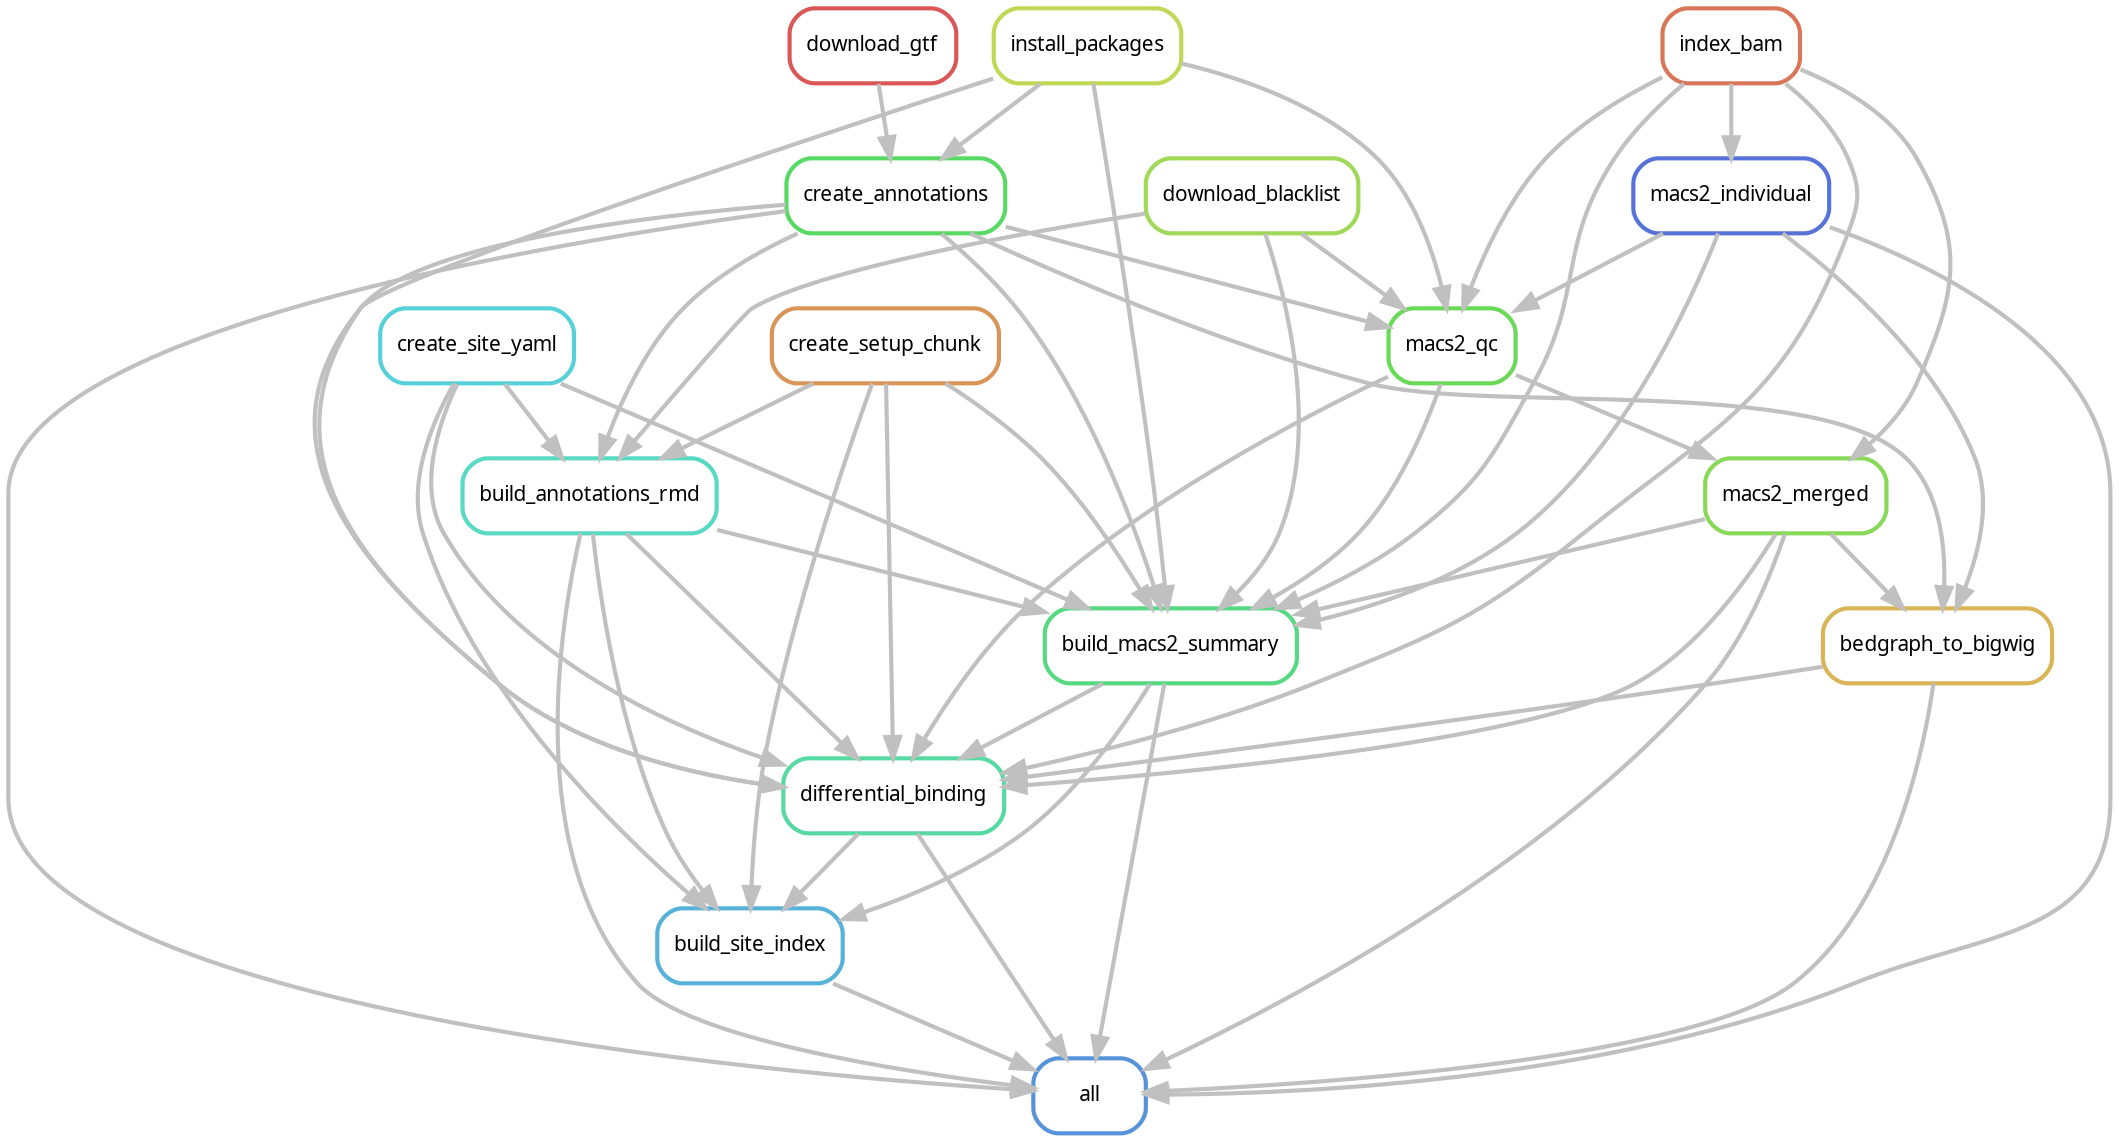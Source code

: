 digraph snakemake_dag {
    graph[bgcolor=white, margin=0];
    node[shape=box, style=rounded, fontname=sans,                 fontsize=10, penwidth=2];
    edge[penwidth=2, color=grey];
	0[label = "all", color = "0.59 0.6 0.85", style="rounded"];
	1[label = "create_annotations", color = "0.35 0.6 0.85", style="rounded"];
	2[label = "download_gtf", color = "0.00 0.6 0.85", style="rounded"];
	3[label = "install_packages", color = "0.20 0.6 0.85", style="rounded"];
	4[label = "build_annotations_rmd", color = "0.47 0.6 0.85", style="rounded"];
	5[label = "download_blacklist", color = "0.24 0.6 0.85", style="rounded"];
	6[label = "create_setup_chunk", color = "0.08 0.6 0.85", style="rounded"];
	7[label = "create_site_yaml", color = "0.51 0.6 0.85", style="rounded"];
	8[label = "build_macs2_summary", color = "0.39 0.6 0.85", style="rounded"];
	9[label = "index_bam", color = "0.04 0.6 0.85", style="rounded"];
	10[label = "macs2_individual", color = "0.63 0.6 0.85", style="rounded"];
	11[label = "macs2_merged", color = "0.27 0.6 0.85", style="rounded"];
	12[label = "macs2_qc", color = "0.31 0.6 0.85", style="rounded"];
	13[label = "differential_binding", color = "0.43 0.6 0.85", style="rounded"];
	14[label = "bedgraph_to_bigwig", color = "0.12 0.6 0.85", style="rounded"];
	15[label = "build_site_index", color = "0.55 0.6 0.85", style="rounded"];
	14 -> 0
	11 -> 0
	1 -> 0
	8 -> 0
	13 -> 0
	4 -> 0
	15 -> 0
	10 -> 0
	2 -> 1
	3 -> 1
	5 -> 4
	6 -> 4
	1 -> 4
	7 -> 4
	9 -> 8
	6 -> 8
	3 -> 8
	5 -> 8
	11 -> 8
	1 -> 8
	12 -> 8
	4 -> 8
	7 -> 8
	10 -> 8
	9 -> 10
	9 -> 11
	12 -> 11
	9 -> 12
	3 -> 12
	5 -> 12
	1 -> 12
	10 -> 12
	9 -> 13
	14 -> 13
	6 -> 13
	3 -> 13
	11 -> 13
	1 -> 13
	12 -> 13
	8 -> 13
	4 -> 13
	7 -> 13
	11 -> 14
	1 -> 14
	10 -> 14
	6 -> 15
	8 -> 15
	13 -> 15
	4 -> 15
	7 -> 15
}            
